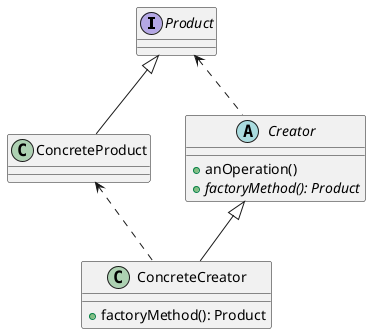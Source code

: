 @startuml
interface Product {}
class ConcreteProduct {}
abstract class Creator {
  +anOperation()
  +{abstract} factoryMethod(): Product
}
class ConcreteCreator {
  +factoryMethod(): Product
}
Product <|-- ConcreteProduct
Creator <|-- ConcreteCreator
Product <.. Creator
ConcreteProduct <.. ConcreteCreator
@enduml